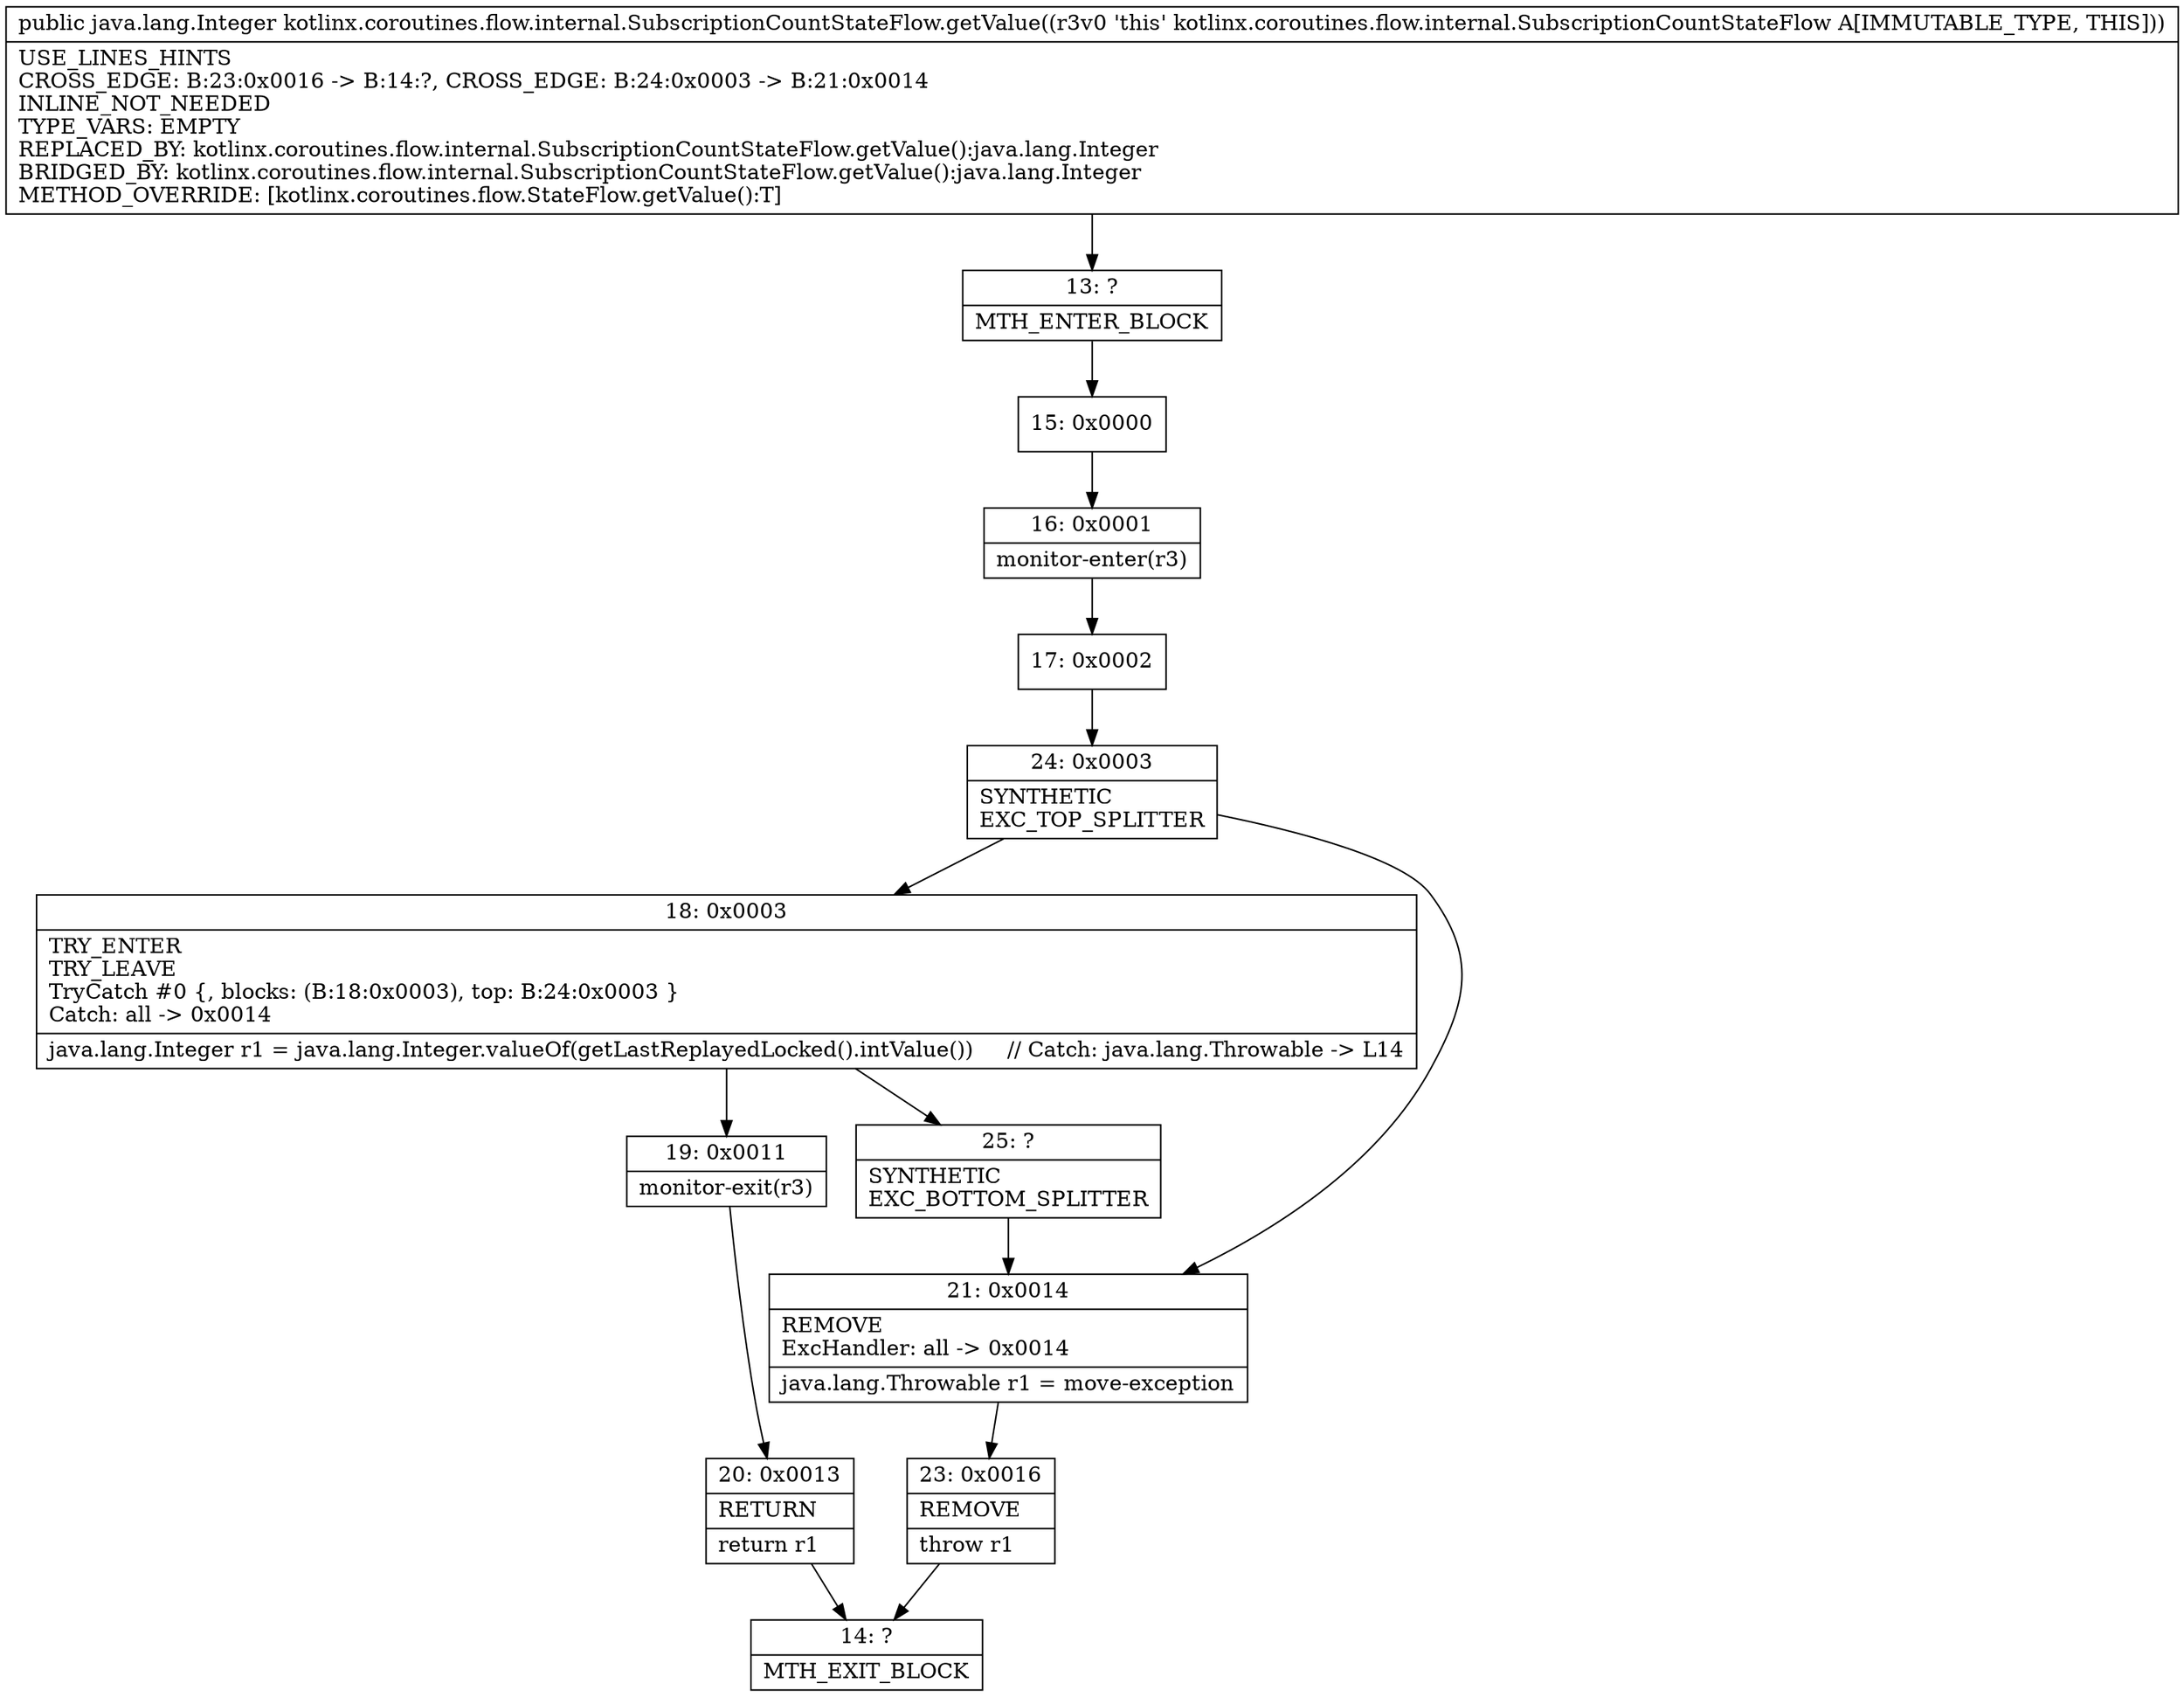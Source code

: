 digraph "CFG forkotlinx.coroutines.flow.internal.SubscriptionCountStateFlow.getValue()Ljava\/lang\/Integer;" {
Node_13 [shape=record,label="{13\:\ ?|MTH_ENTER_BLOCK\l}"];
Node_15 [shape=record,label="{15\:\ 0x0000}"];
Node_16 [shape=record,label="{16\:\ 0x0001|monitor\-enter(r3)\l}"];
Node_17 [shape=record,label="{17\:\ 0x0002}"];
Node_24 [shape=record,label="{24\:\ 0x0003|SYNTHETIC\lEXC_TOP_SPLITTER\l}"];
Node_18 [shape=record,label="{18\:\ 0x0003|TRY_ENTER\lTRY_LEAVE\lTryCatch #0 \{, blocks: (B:18:0x0003), top: B:24:0x0003 \}\lCatch: all \-\> 0x0014\l|java.lang.Integer r1 = java.lang.Integer.valueOf(getLastReplayedLocked().intValue())     \/\/ Catch: java.lang.Throwable \-\> L14\l}"];
Node_19 [shape=record,label="{19\:\ 0x0011|monitor\-exit(r3)\l}"];
Node_20 [shape=record,label="{20\:\ 0x0013|RETURN\l|return r1\l}"];
Node_14 [shape=record,label="{14\:\ ?|MTH_EXIT_BLOCK\l}"];
Node_25 [shape=record,label="{25\:\ ?|SYNTHETIC\lEXC_BOTTOM_SPLITTER\l}"];
Node_21 [shape=record,label="{21\:\ 0x0014|REMOVE\lExcHandler: all \-\> 0x0014\l|java.lang.Throwable r1 = move\-exception\l}"];
Node_23 [shape=record,label="{23\:\ 0x0016|REMOVE\l|throw r1\l}"];
MethodNode[shape=record,label="{public java.lang.Integer kotlinx.coroutines.flow.internal.SubscriptionCountStateFlow.getValue((r3v0 'this' kotlinx.coroutines.flow.internal.SubscriptionCountStateFlow A[IMMUTABLE_TYPE, THIS]))  | USE_LINES_HINTS\lCROSS_EDGE: B:23:0x0016 \-\> B:14:?, CROSS_EDGE: B:24:0x0003 \-\> B:21:0x0014\lINLINE_NOT_NEEDED\lTYPE_VARS: EMPTY\lREPLACED_BY: kotlinx.coroutines.flow.internal.SubscriptionCountStateFlow.getValue():java.lang.Integer\lBRIDGED_BY: kotlinx.coroutines.flow.internal.SubscriptionCountStateFlow.getValue():java.lang.Integer\lMETHOD_OVERRIDE: [kotlinx.coroutines.flow.StateFlow.getValue():T]\l}"];
MethodNode -> Node_13;Node_13 -> Node_15;
Node_15 -> Node_16;
Node_16 -> Node_17;
Node_17 -> Node_24;
Node_24 -> Node_18;
Node_24 -> Node_21;
Node_18 -> Node_19;
Node_18 -> Node_25;
Node_19 -> Node_20;
Node_20 -> Node_14;
Node_25 -> Node_21;
Node_21 -> Node_23;
Node_23 -> Node_14;
}

